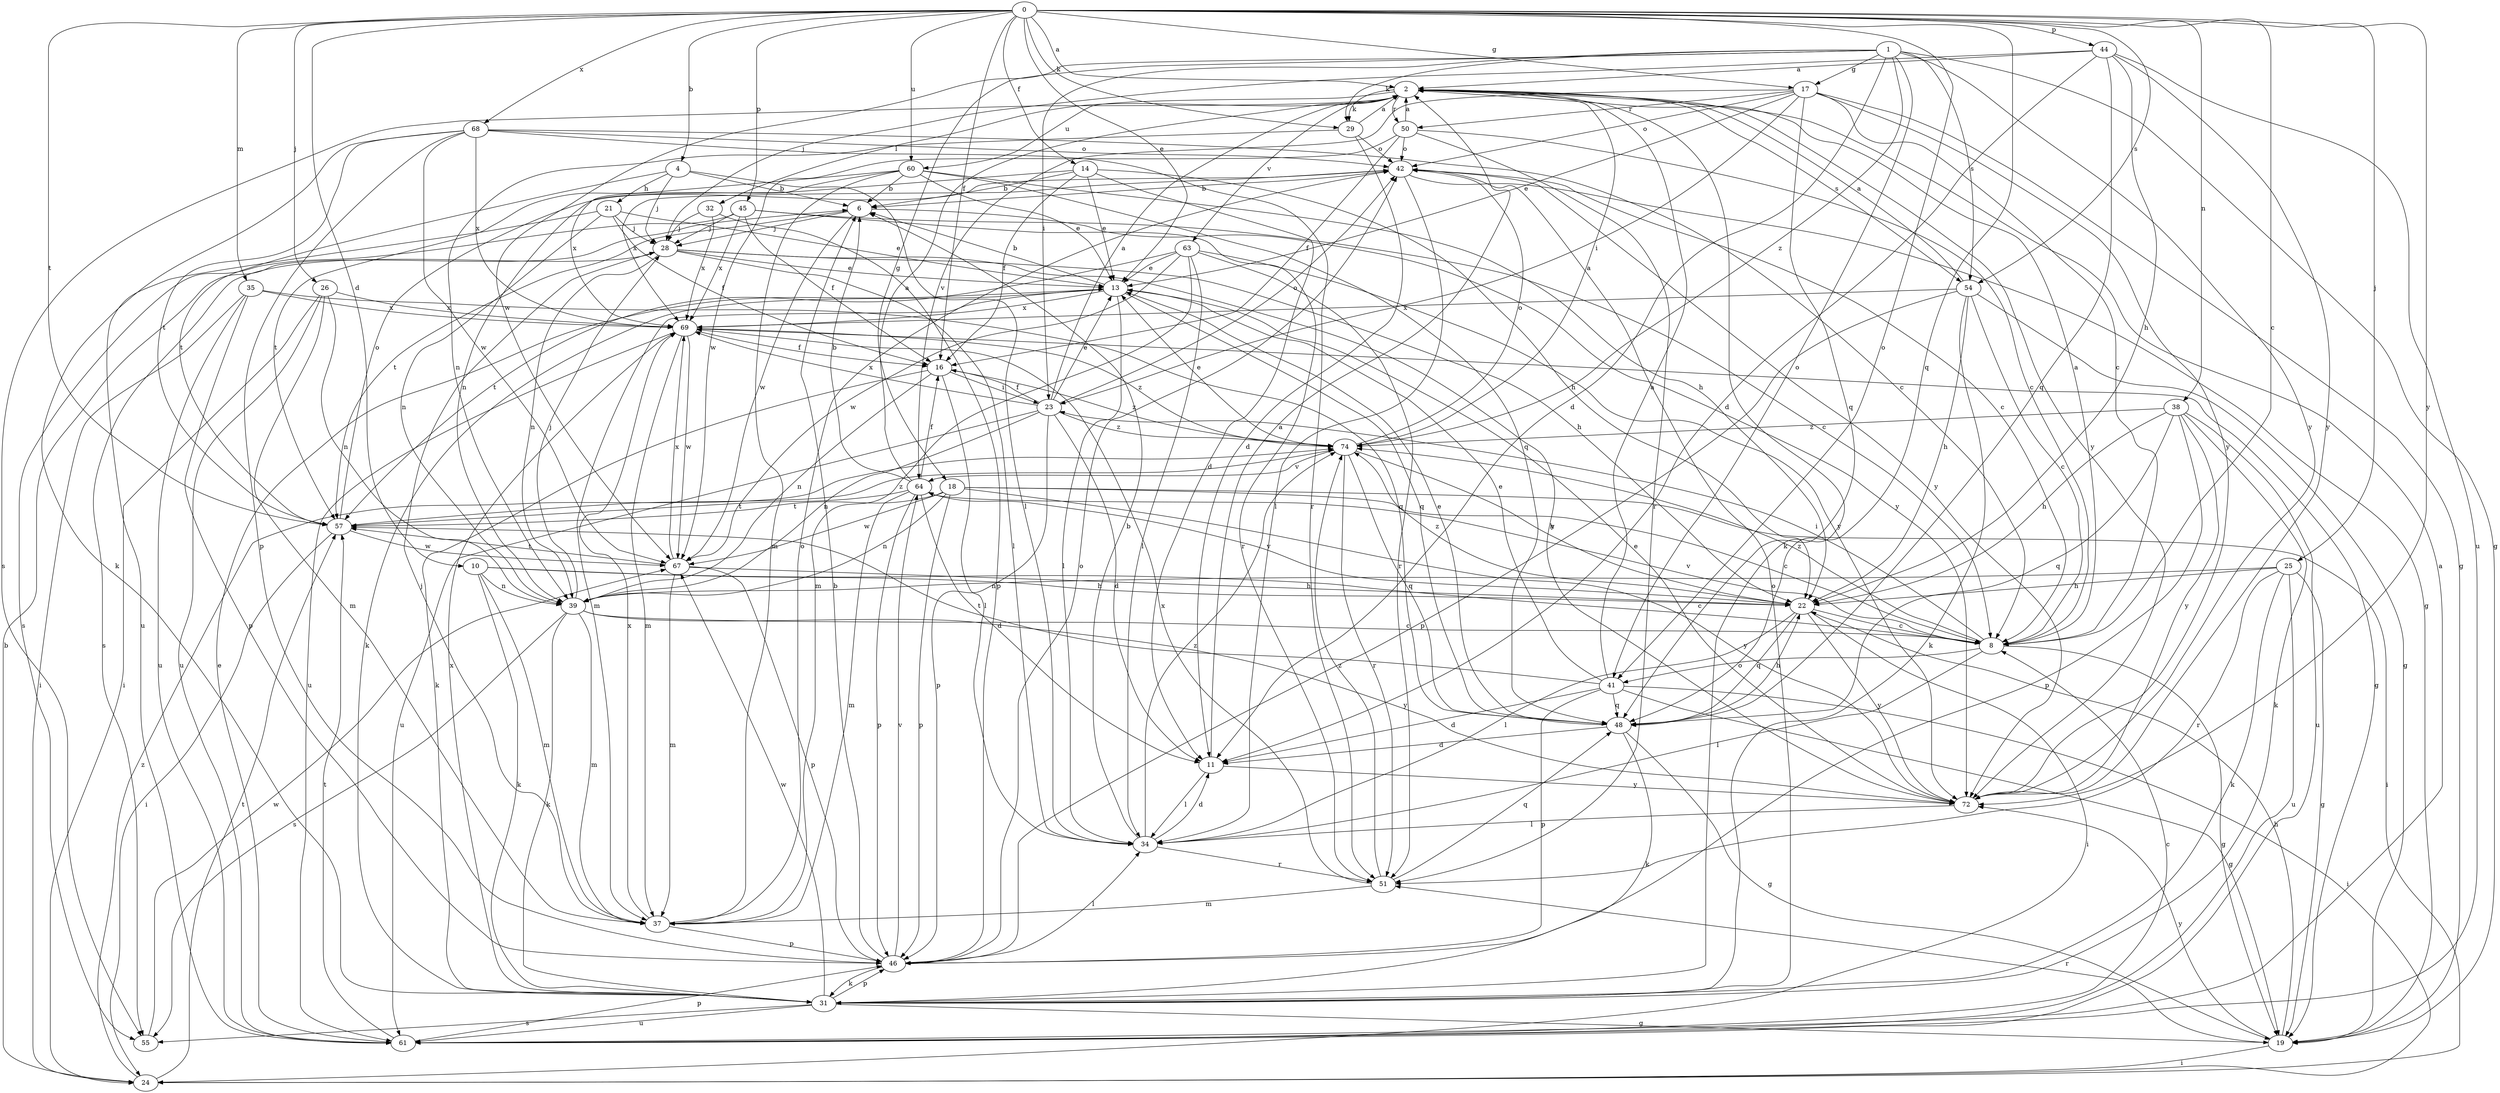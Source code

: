 strict digraph  {
0;
1;
2;
4;
6;
8;
10;
11;
13;
14;
16;
17;
18;
19;
21;
22;
23;
24;
25;
26;
28;
29;
31;
32;
34;
35;
37;
38;
39;
41;
42;
44;
45;
46;
48;
50;
51;
54;
55;
57;
60;
61;
63;
64;
67;
68;
69;
72;
74;
0 -> 2  [label=a];
0 -> 4  [label=b];
0 -> 8  [label=c];
0 -> 10  [label=d];
0 -> 13  [label=e];
0 -> 14  [label=f];
0 -> 16  [label=f];
0 -> 17  [label=g];
0 -> 25  [label=j];
0 -> 26  [label=j];
0 -> 29  [label=k];
0 -> 35  [label=m];
0 -> 38  [label=n];
0 -> 41  [label=o];
0 -> 44  [label=p];
0 -> 45  [label=p];
0 -> 48  [label=q];
0 -> 54  [label=s];
0 -> 57  [label=t];
0 -> 60  [label=u];
0 -> 68  [label=x];
0 -> 72  [label=y];
1 -> 11  [label=d];
1 -> 17  [label=g];
1 -> 18  [label=g];
1 -> 19  [label=g];
1 -> 23  [label=i];
1 -> 29  [label=k];
1 -> 41  [label=o];
1 -> 54  [label=s];
1 -> 67  [label=w];
1 -> 72  [label=y];
1 -> 74  [label=z];
2 -> 29  [label=k];
2 -> 31  [label=k];
2 -> 32  [label=l];
2 -> 50  [label=r];
2 -> 54  [label=s];
2 -> 55  [label=s];
2 -> 60  [label=u];
2 -> 63  [label=v];
2 -> 72  [label=y];
4 -> 6  [label=b];
4 -> 21  [label=h];
4 -> 28  [label=j];
4 -> 34  [label=l];
4 -> 57  [label=t];
6 -> 28  [label=j];
6 -> 57  [label=t];
6 -> 67  [label=w];
6 -> 72  [label=y];
8 -> 2  [label=a];
8 -> 19  [label=g];
8 -> 23  [label=i];
8 -> 34  [label=l];
8 -> 41  [label=o];
8 -> 64  [label=v];
8 -> 74  [label=z];
10 -> 8  [label=c];
10 -> 22  [label=h];
10 -> 31  [label=k];
10 -> 37  [label=m];
10 -> 39  [label=n];
11 -> 2  [label=a];
11 -> 34  [label=l];
11 -> 72  [label=y];
13 -> 6  [label=b];
13 -> 31  [label=k];
13 -> 34  [label=l];
13 -> 37  [label=m];
13 -> 48  [label=q];
13 -> 69  [label=x];
14 -> 6  [label=b];
14 -> 11  [label=d];
14 -> 13  [label=e];
14 -> 16  [label=f];
14 -> 22  [label=h];
14 -> 39  [label=n];
16 -> 23  [label=i];
16 -> 31  [label=k];
16 -> 34  [label=l];
16 -> 39  [label=n];
16 -> 74  [label=z];
17 -> 8  [label=c];
17 -> 13  [label=e];
17 -> 19  [label=g];
17 -> 23  [label=i];
17 -> 42  [label=o];
17 -> 48  [label=q];
17 -> 50  [label=r];
17 -> 64  [label=v];
17 -> 72  [label=y];
18 -> 8  [label=c];
18 -> 24  [label=i];
18 -> 39  [label=n];
18 -> 46  [label=p];
18 -> 57  [label=t];
18 -> 67  [label=w];
18 -> 72  [label=y];
19 -> 22  [label=h];
19 -> 24  [label=i];
19 -> 51  [label=r];
19 -> 72  [label=y];
21 -> 13  [label=e];
21 -> 16  [label=f];
21 -> 28  [label=j];
21 -> 39  [label=n];
21 -> 61  [label=u];
22 -> 8  [label=c];
22 -> 24  [label=i];
22 -> 34  [label=l];
22 -> 48  [label=q];
22 -> 64  [label=v];
22 -> 72  [label=y];
22 -> 74  [label=z];
23 -> 2  [label=a];
23 -> 11  [label=d];
23 -> 13  [label=e];
23 -> 16  [label=f];
23 -> 39  [label=n];
23 -> 42  [label=o];
23 -> 46  [label=p];
23 -> 61  [label=u];
23 -> 69  [label=x];
23 -> 74  [label=z];
24 -> 6  [label=b];
24 -> 57  [label=t];
24 -> 74  [label=z];
25 -> 19  [label=g];
25 -> 22  [label=h];
25 -> 31  [label=k];
25 -> 39  [label=n];
25 -> 51  [label=r];
25 -> 61  [label=u];
26 -> 24  [label=i];
26 -> 37  [label=m];
26 -> 39  [label=n];
26 -> 61  [label=u];
26 -> 69  [label=x];
28 -> 13  [label=e];
28 -> 22  [label=h];
28 -> 34  [label=l];
28 -> 39  [label=n];
28 -> 55  [label=s];
28 -> 72  [label=y];
29 -> 2  [label=a];
29 -> 11  [label=d];
29 -> 39  [label=n];
29 -> 42  [label=o];
31 -> 19  [label=g];
31 -> 42  [label=o];
31 -> 46  [label=p];
31 -> 55  [label=s];
31 -> 61  [label=u];
31 -> 67  [label=w];
31 -> 69  [label=x];
32 -> 28  [label=j];
32 -> 46  [label=p];
32 -> 69  [label=x];
34 -> 6  [label=b];
34 -> 11  [label=d];
34 -> 51  [label=r];
34 -> 74  [label=z];
35 -> 24  [label=i];
35 -> 46  [label=p];
35 -> 48  [label=q];
35 -> 61  [label=u];
35 -> 69  [label=x];
37 -> 28  [label=j];
37 -> 42  [label=o];
37 -> 46  [label=p];
37 -> 69  [label=x];
38 -> 22  [label=h];
38 -> 31  [label=k];
38 -> 46  [label=p];
38 -> 48  [label=q];
38 -> 61  [label=u];
38 -> 72  [label=y];
38 -> 74  [label=z];
39 -> 8  [label=c];
39 -> 28  [label=j];
39 -> 31  [label=k];
39 -> 37  [label=m];
39 -> 55  [label=s];
39 -> 72  [label=y];
41 -> 2  [label=a];
41 -> 11  [label=d];
41 -> 13  [label=e];
41 -> 19  [label=g];
41 -> 24  [label=i];
41 -> 46  [label=p];
41 -> 48  [label=q];
41 -> 57  [label=t];
42 -> 6  [label=b];
42 -> 8  [label=c];
42 -> 19  [label=g];
42 -> 34  [label=l];
42 -> 69  [label=x];
42 -> 72  [label=y];
44 -> 2  [label=a];
44 -> 11  [label=d];
44 -> 22  [label=h];
44 -> 28  [label=j];
44 -> 48  [label=q];
44 -> 61  [label=u];
44 -> 72  [label=y];
45 -> 8  [label=c];
45 -> 16  [label=f];
45 -> 28  [label=j];
45 -> 51  [label=r];
45 -> 55  [label=s];
45 -> 69  [label=x];
46 -> 6  [label=b];
46 -> 31  [label=k];
46 -> 34  [label=l];
46 -> 42  [label=o];
46 -> 64  [label=v];
48 -> 11  [label=d];
48 -> 13  [label=e];
48 -> 19  [label=g];
48 -> 22  [label=h];
48 -> 31  [label=k];
50 -> 2  [label=a];
50 -> 8  [label=c];
50 -> 16  [label=f];
50 -> 42  [label=o];
50 -> 51  [label=r];
50 -> 67  [label=w];
51 -> 37  [label=m];
51 -> 48  [label=q];
51 -> 69  [label=x];
51 -> 74  [label=z];
54 -> 2  [label=a];
54 -> 8  [label=c];
54 -> 19  [label=g];
54 -> 22  [label=h];
54 -> 31  [label=k];
54 -> 46  [label=p];
54 -> 69  [label=x];
55 -> 67  [label=w];
57 -> 24  [label=i];
57 -> 42  [label=o];
57 -> 67  [label=w];
57 -> 74  [label=z];
60 -> 6  [label=b];
60 -> 13  [label=e];
60 -> 22  [label=h];
60 -> 37  [label=m];
60 -> 48  [label=q];
60 -> 57  [label=t];
60 -> 69  [label=x];
61 -> 2  [label=a];
61 -> 8  [label=c];
61 -> 13  [label=e];
61 -> 46  [label=p];
61 -> 57  [label=t];
63 -> 13  [label=e];
63 -> 34  [label=l];
63 -> 37  [label=m];
63 -> 51  [label=r];
63 -> 57  [label=t];
63 -> 67  [label=w];
63 -> 72  [label=y];
64 -> 2  [label=a];
64 -> 6  [label=b];
64 -> 11  [label=d];
64 -> 16  [label=f];
64 -> 37  [label=m];
64 -> 46  [label=p];
64 -> 57  [label=t];
67 -> 22  [label=h];
67 -> 37  [label=m];
67 -> 46  [label=p];
67 -> 57  [label=t];
67 -> 69  [label=x];
68 -> 8  [label=c];
68 -> 31  [label=k];
68 -> 42  [label=o];
68 -> 46  [label=p];
68 -> 51  [label=r];
68 -> 57  [label=t];
68 -> 67  [label=w];
68 -> 69  [label=x];
69 -> 16  [label=f];
69 -> 19  [label=g];
69 -> 37  [label=m];
69 -> 61  [label=u];
69 -> 67  [label=w];
69 -> 74  [label=z];
72 -> 13  [label=e];
72 -> 34  [label=l];
74 -> 2  [label=a];
74 -> 13  [label=e];
74 -> 22  [label=h];
74 -> 42  [label=o];
74 -> 48  [label=q];
74 -> 51  [label=r];
74 -> 64  [label=v];
}
